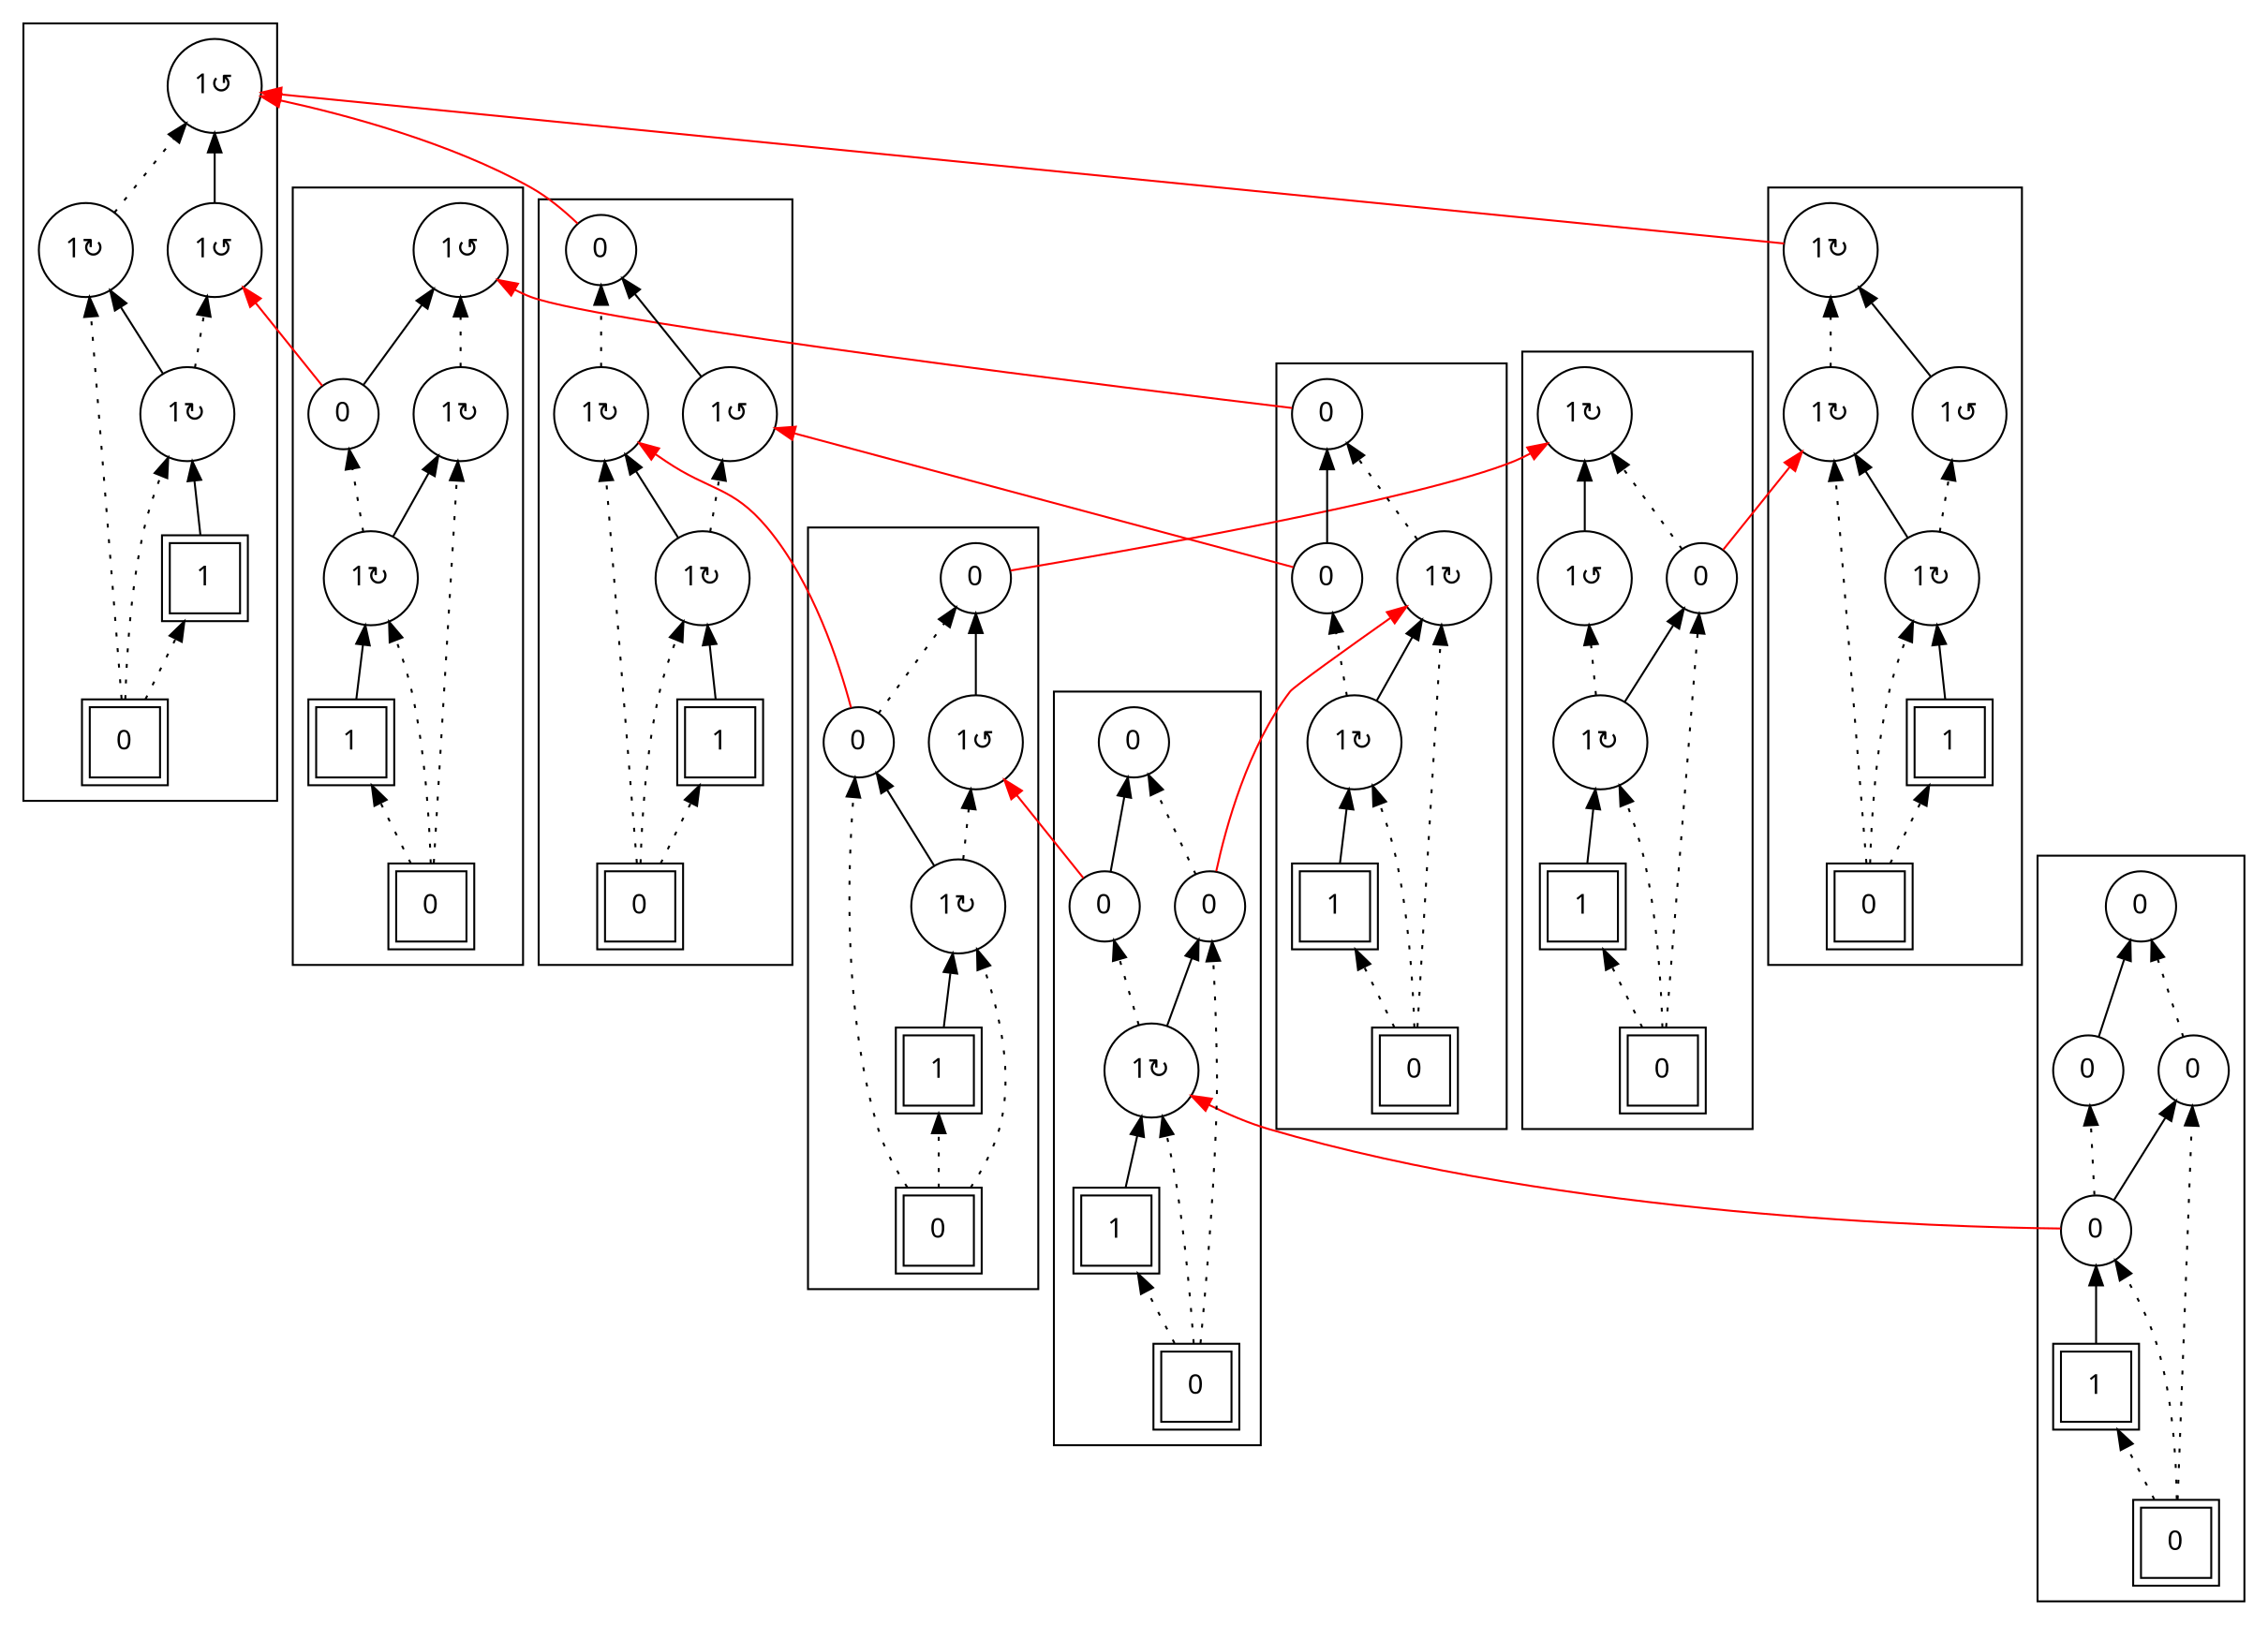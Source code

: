 digraph G {
rankdir = BT;
subgraph cluster_Player1X1XGround0X1XSausage10X1XSausage00X1XSausage30X1XSausage20X1X {
Node [ fontname="Apple Symbols"];
Player1X1XGround0X1XSausage10X1XSausage00X1XSausage30X1XSausage20X1X_Player[ label ="1"  shape=square peripheries=2 ];
Player1X1XGround0X1XSausage10X1XSausage00X1XSausage30X1XSausage20X1X_Ground[ label ="0"  shape=square peripheries=2 ];
Player1X1XGround0X1XSausage10X1XSausage00X1XSausage30X1XSausage20X1X_Sausage1[ label ="0"  shape=circle ];
Player1X1XGround0X1XSausage10X1XSausage00X1XSausage30X1XSausage20X1X_Sausage0[ label ="0"  shape=circle ];
Player1X1XGround0X1XSausage10X1XSausage00X1XSausage30X1XSausage20X1X_Sausage3[ label ="0"  shape=circle ];
Player1X1XGround0X1XSausage10X1XSausage00X1XSausage30X1XSausage20X1X_Sausage2[ label ="0"  shape=circle ];
	"Player1X1XGround0X1XSausage10X1XSausage00X1XSausage30X1XSausage20X1X_Ground" -> "Player1X1XGround0X1XSausage10X1XSausage00X1XSausage30X1XSausage20X1X_Player" [style=dotted];
	"Player1X1XGround0X1XSausage10X1XSausage00X1XSausage30X1XSausage20X1X_Player" -> "Player1X1XGround0X1XSausage10X1XSausage00X1XSausage30X1XSausage20X1X_Sausage1";
	"Player1X1XGround0X1XSausage10X1XSausage00X1XSausage30X1XSausage20X1X_Ground" -> "Player1X1XGround0X1XSausage10X1XSausage00X1XSausage30X1XSausage20X1X_Sausage1" [style=dotted];
	"Player1X1XGround0X1XSausage10X1XSausage00X1XSausage30X1XSausage20X1X_Sausage1" -> "Player1X1XGround0X1XSausage10X1XSausage00X1XSausage30X1XSausage20X1X_Sausage0" [style=dotted];
	"Player1X1XGround0X1XSausage10X1XSausage00X1XSausage30X1XSausage20X1X_Sausage1" -> "Player1X1XGround0X1XSausage10X1XSausage00X1XSausage30X1XSausage20X1X_Sausage3";
	"Player1X1XGround0X1XSausage10X1XSausage00X1XSausage30X1XSausage20X1X_Sausage0" -> "Player1X1XGround0X1XSausage10X1XSausage00X1XSausage30X1XSausage20X1X_Sausage2";
	"Player1X1XGround0X1XSausage10X1XSausage00X1XSausage30X1XSausage20X1X_Ground" -> "Player1X1XGround0X1XSausage10X1XSausage00X1XSausage30X1XSausage20X1X_Sausage3" [style=dotted];
	"Player1X1XGround0X1XSausage10X1XSausage00X1XSausage30X1XSausage20X1X_Sausage3" -> "Player1X1XGround0X1XSausage10X1XSausage00X1XSausage30X1XSausage20X1X_Sausage2" [style=dotted];
}
subgraph cluster_Player1X1XGround0X1XSausage11X2XSausage00X1XSausage30X1XSausage20X1X {
Node [ fontname="Apple Symbols"];
Player1X1XGround0X1XSausage11X2XSausage00X1XSausage30X1XSausage20X1X_Player[ label ="1"  shape=square peripheries=2 ];
Player1X1XGround0X1XSausage11X2XSausage00X1XSausage30X1XSausage20X1X_Ground[ label ="0"  shape=square peripheries=2 ];
Player1X1XGround0X1XSausage11X2XSausage00X1XSausage30X1XSausage20X1X_Sausage1[ label ="1&#8635;"  shape=circle ];
Player1X1XGround0X1XSausage11X2XSausage00X1XSausage30X1XSausage20X1X_Sausage0[ label ="0"  shape=circle ];
Player1X1XGround0X1XSausage11X2XSausage00X1XSausage30X1XSausage20X1X_Sausage3[ label ="0"  shape=circle ];
Player1X1XGround0X1XSausage11X2XSausage00X1XSausage30X1XSausage20X1X_Sausage2[ label ="0"  shape=circle ];
	"Player1X1XGround0X1XSausage11X2XSausage00X1XSausage30X1XSausage20X1X_Ground" -> "Player1X1XGround0X1XSausage11X2XSausage00X1XSausage30X1XSausage20X1X_Player" [style=dotted];
	"Player1X1XGround0X1XSausage11X2XSausage00X1XSausage30X1XSausage20X1X_Player" -> "Player1X1XGround0X1XSausage11X2XSausage00X1XSausage30X1XSausage20X1X_Sausage1";
	"Player1X1XGround0X1XSausage11X2XSausage00X1XSausage30X1XSausage20X1X_Ground" -> "Player1X1XGround0X1XSausage11X2XSausage00X1XSausage30X1XSausage20X1X_Sausage1" [style=dotted];
	"Player1X1XGround0X1XSausage11X2XSausage00X1XSausage30X1XSausage20X1X_Sausage1" -> "Player1X1XGround0X1XSausage11X2XSausage00X1XSausage30X1XSausage20X1X_Sausage0" [style=dotted];
	"Player1X1XGround0X1XSausage11X2XSausage00X1XSausage30X1XSausage20X1X_Sausage1" -> "Player1X1XGround0X1XSausage11X2XSausage00X1XSausage30X1XSausage20X1X_Sausage3";
	"Player1X1XGround0X1XSausage11X2XSausage00X1XSausage30X1XSausage20X1X_Sausage0" -> "Player1X1XGround0X1XSausage11X2XSausage00X1XSausage30X1XSausage20X1X_Sausage2";
	"Player1X1XGround0X1XSausage11X2XSausage00X1XSausage30X1XSausage20X1X_Ground" -> "Player1X1XGround0X1XSausage11X2XSausage00X1XSausage30X1XSausage20X1X_Sausage3" [style=dotted];
	"Player1X1XGround0X1XSausage11X2XSausage00X1XSausage30X1XSausage20X1X_Sausage3" -> "Player1X1XGround0X1XSausage11X2XSausage00X1XSausage30X1XSausage20X1X_Sausage2" [style=dotted];
}
subgraph cluster_Player1X1XGround0X1XSausage11X2XSausage01X0XSausage30X1XSausage20X1X {
Node [ fontname="Apple Symbols"];
Player1X1XGround0X1XSausage11X2XSausage01X0XSausage30X1XSausage20X1X_Player[ label ="1"  shape=square peripheries=2 ];
Player1X1XGround0X1XSausage11X2XSausage01X0XSausage30X1XSausage20X1X_Ground[ label ="0"  shape=square peripheries=2 ];
Player1X1XGround0X1XSausage11X2XSausage01X0XSausage30X1XSausage20X1X_Sausage1[ label ="1&#8635;"  shape=circle ];
Player1X1XGround0X1XSausage11X2XSausage01X0XSausage30X1XSausage20X1X_Sausage0[ label ="1&#8634;"  shape=circle ];
Player1X1XGround0X1XSausage11X2XSausage01X0XSausage30X1XSausage20X1X_Sausage3[ label ="0"  shape=circle ];
Player1X1XGround0X1XSausage11X2XSausage01X0XSausage30X1XSausage20X1X_Sausage2[ label ="0"  shape=circle ];
	"Player1X1XGround0X1XSausage11X2XSausage01X0XSausage30X1XSausage20X1X_Ground" -> "Player1X1XGround0X1XSausage11X2XSausage01X0XSausage30X1XSausage20X1X_Player" [style=dotted];
	"Player1X1XGround0X1XSausage11X2XSausage01X0XSausage30X1XSausage20X1X_Player" -> "Player1X1XGround0X1XSausage11X2XSausage01X0XSausage30X1XSausage20X1X_Sausage1";
	"Player1X1XGround0X1XSausage11X2XSausage01X0XSausage30X1XSausage20X1X_Ground" -> "Player1X1XGround0X1XSausage11X2XSausage01X0XSausage30X1XSausage20X1X_Sausage1" [style=dotted];
	"Player1X1XGround0X1XSausage11X2XSausage01X0XSausage30X1XSausage20X1X_Sausage1" -> "Player1X1XGround0X1XSausage11X2XSausage01X0XSausage30X1XSausage20X1X_Sausage0" [style=dotted];
	"Player1X1XGround0X1XSausage11X2XSausage01X0XSausage30X1XSausage20X1X_Sausage1" -> "Player1X1XGround0X1XSausage11X2XSausage01X0XSausage30X1XSausage20X1X_Sausage3";
	"Player1X1XGround0X1XSausage11X2XSausage01X0XSausage30X1XSausage20X1X_Sausage0" -> "Player1X1XGround0X1XSausage11X2XSausage01X0XSausage30X1XSausage20X1X_Sausage2";
	"Player1X1XGround0X1XSausage11X2XSausage01X0XSausage30X1XSausage20X1X_Ground" -> "Player1X1XGround0X1XSausage11X2XSausage01X0XSausage30X1XSausage20X1X_Sausage3" [style=dotted];
	"Player1X1XGround0X1XSausage11X2XSausage01X0XSausage30X1XSausage20X1X_Sausage3" -> "Player1X1XGround0X1XSausage11X2XSausage01X0XSausage30X1XSausage20X1X_Sausage2" [style=dotted];
}
subgraph cluster_Player1X1XGround0X1XSausage11X2XSausage00X1XSausage31X2XSausage20X1X {
Node [ fontname="Apple Symbols"];
Player1X1XGround0X1XSausage11X2XSausage00X1XSausage31X2XSausage20X1X_Player[ label ="1"  shape=square peripheries=2 ];
Player1X1XGround0X1XSausage11X2XSausage00X1XSausage31X2XSausage20X1X_Ground[ label ="0"  shape=square peripheries=2 ];
Player1X1XGround0X1XSausage11X2XSausage00X1XSausage31X2XSausage20X1X_Sausage1[ label ="1&#8635;"  shape=circle ];
Player1X1XGround0X1XSausage11X2XSausage00X1XSausage31X2XSausage20X1X_Sausage0[ label ="0"  shape=circle ];
Player1X1XGround0X1XSausage11X2XSausage00X1XSausage31X2XSausage20X1X_Sausage3[ label ="1&#8635;"  shape=circle ];
Player1X1XGround0X1XSausage11X2XSausage00X1XSausage31X2XSausage20X1X_Sausage2[ label ="0"  shape=circle ];
	"Player1X1XGround0X1XSausage11X2XSausage00X1XSausage31X2XSausage20X1X_Ground" -> "Player1X1XGround0X1XSausage11X2XSausage00X1XSausage31X2XSausage20X1X_Player" [style=dotted];
	"Player1X1XGround0X1XSausage11X2XSausage00X1XSausage31X2XSausage20X1X_Player" -> "Player1X1XGround0X1XSausage11X2XSausage00X1XSausage31X2XSausage20X1X_Sausage1";
	"Player1X1XGround0X1XSausage11X2XSausage00X1XSausage31X2XSausage20X1X_Ground" -> "Player1X1XGround0X1XSausage11X2XSausage00X1XSausage31X2XSausage20X1X_Sausage1" [style=dotted];
	"Player1X1XGround0X1XSausage11X2XSausage00X1XSausage31X2XSausage20X1X_Sausage1" -> "Player1X1XGround0X1XSausage11X2XSausage00X1XSausage31X2XSausage20X1X_Sausage0" [style=dotted];
	"Player1X1XGround0X1XSausage11X2XSausage00X1XSausage31X2XSausage20X1X_Sausage1" -> "Player1X1XGround0X1XSausage11X2XSausage00X1XSausage31X2XSausage20X1X_Sausage3";
	"Player1X1XGround0X1XSausage11X2XSausage00X1XSausage31X2XSausage20X1X_Sausage0" -> "Player1X1XGround0X1XSausage11X2XSausage00X1XSausage31X2XSausage20X1X_Sausage2";
	"Player1X1XGround0X1XSausage11X2XSausage00X1XSausage31X2XSausage20X1X_Ground" -> "Player1X1XGround0X1XSausage11X2XSausage00X1XSausage31X2XSausage20X1X_Sausage3" [style=dotted];
	"Player1X1XGround0X1XSausage11X2XSausage00X1XSausage31X2XSausage20X1X_Sausage3" -> "Player1X1XGround0X1XSausage11X2XSausage00X1XSausage31X2XSausage20X1X_Sausage2" [style=dotted];
}
subgraph cluster_Player1X1XGround0X1XSausage11X2XSausage01X0XSausage31X2XSausage20X1X {
Node [ fontname="Apple Symbols"];
Player1X1XGround0X1XSausage11X2XSausage01X0XSausage31X2XSausage20X1X_Player[ label ="1"  shape=square peripheries=2 ];
Player1X1XGround0X1XSausage11X2XSausage01X0XSausage31X2XSausage20X1X_Ground[ label ="0"  shape=square peripheries=2 ];
Player1X1XGround0X1XSausage11X2XSausage01X0XSausage31X2XSausage20X1X_Sausage1[ label ="1&#8635;"  shape=circle ];
Player1X1XGround0X1XSausage11X2XSausage01X0XSausage31X2XSausage20X1X_Sausage0[ label ="1&#8634;"  shape=circle ];
Player1X1XGround0X1XSausage11X2XSausage01X0XSausage31X2XSausage20X1X_Sausage3[ label ="1&#8635;"  shape=circle ];
Player1X1XGround0X1XSausage11X2XSausage01X0XSausage31X2XSausage20X1X_Sausage2[ label ="0"  shape=circle ];
	"Player1X1XGround0X1XSausage11X2XSausage01X0XSausage31X2XSausage20X1X_Ground" -> "Player1X1XGround0X1XSausage11X2XSausage01X0XSausage31X2XSausage20X1X_Player" [style=dotted];
	"Player1X1XGround0X1XSausage11X2XSausage01X0XSausage31X2XSausage20X1X_Player" -> "Player1X1XGround0X1XSausage11X2XSausage01X0XSausage31X2XSausage20X1X_Sausage1";
	"Player1X1XGround0X1XSausage11X2XSausage01X0XSausage31X2XSausage20X1X_Ground" -> "Player1X1XGround0X1XSausage11X2XSausage01X0XSausage31X2XSausage20X1X_Sausage1" [style=dotted];
	"Player1X1XGround0X1XSausage11X2XSausage01X0XSausage31X2XSausage20X1X_Sausage1" -> "Player1X1XGround0X1XSausage11X2XSausage01X0XSausage31X2XSausage20X1X_Sausage0" [style=dotted];
	"Player1X1XGround0X1XSausage11X2XSausage01X0XSausage31X2XSausage20X1X_Sausage1" -> "Player1X1XGround0X1XSausage11X2XSausage01X0XSausage31X2XSausage20X1X_Sausage3";
	"Player1X1XGround0X1XSausage11X2XSausage01X0XSausage31X2XSausage20X1X_Sausage0" -> "Player1X1XGround0X1XSausage11X2XSausage01X0XSausage31X2XSausage20X1X_Sausage2";
	"Player1X1XGround0X1XSausage11X2XSausage01X0XSausage31X2XSausage20X1X_Ground" -> "Player1X1XGround0X1XSausage11X2XSausage01X0XSausage31X2XSausage20X1X_Sausage3" [style=dotted];
	"Player1X1XGround0X1XSausage11X2XSausage01X0XSausage31X2XSausage20X1X_Sausage3" -> "Player1X1XGround0X1XSausage11X2XSausage01X0XSausage31X2XSausage20X1X_Sausage2" [style=dotted];
}
subgraph cluster_Player1X1XGround0X1XSausage11X2XSausage01X0XSausage30X1XSausage21X2X {
Node [ fontname="Apple Symbols"];
Player1X1XGround0X1XSausage11X2XSausage01X0XSausage30X1XSausage21X2X_Player[ label ="1"  shape=square peripheries=2 ];
Player1X1XGround0X1XSausage11X2XSausage01X0XSausage30X1XSausage21X2X_Ground[ label ="0"  shape=square peripheries=2 ];
Player1X1XGround0X1XSausage11X2XSausage01X0XSausage30X1XSausage21X2X_Sausage1[ label ="1&#8635;"  shape=circle ];
Player1X1XGround0X1XSausage11X2XSausage01X0XSausage30X1XSausage21X2X_Sausage0[ label ="1&#8634;"  shape=circle ];
Player1X1XGround0X1XSausage11X2XSausage01X0XSausage30X1XSausage21X2X_Sausage3[ label ="0"  shape=circle ];
Player1X1XGround0X1XSausage11X2XSausage01X0XSausage30X1XSausage21X2X_Sausage2[ label ="1&#8635;"  shape=circle ];
	"Player1X1XGround0X1XSausage11X2XSausage01X0XSausage30X1XSausage21X2X_Ground" -> "Player1X1XGround0X1XSausage11X2XSausage01X0XSausage30X1XSausage21X2X_Player" [style=dotted];
	"Player1X1XGround0X1XSausage11X2XSausage01X0XSausage30X1XSausage21X2X_Player" -> "Player1X1XGround0X1XSausage11X2XSausage01X0XSausage30X1XSausage21X2X_Sausage1";
	"Player1X1XGround0X1XSausage11X2XSausage01X0XSausage30X1XSausage21X2X_Ground" -> "Player1X1XGround0X1XSausage11X2XSausage01X0XSausage30X1XSausage21X2X_Sausage1" [style=dotted];
	"Player1X1XGround0X1XSausage11X2XSausage01X0XSausage30X1XSausage21X2X_Sausage1" -> "Player1X1XGround0X1XSausage11X2XSausage01X0XSausage30X1XSausage21X2X_Sausage0" [style=dotted];
	"Player1X1XGround0X1XSausage11X2XSausage01X0XSausage30X1XSausage21X2X_Sausage1" -> "Player1X1XGround0X1XSausage11X2XSausage01X0XSausage30X1XSausage21X2X_Sausage3";
	"Player1X1XGround0X1XSausage11X2XSausage01X0XSausage30X1XSausage21X2X_Sausage0" -> "Player1X1XGround0X1XSausage11X2XSausage01X0XSausage30X1XSausage21X2X_Sausage2";
	"Player1X1XGround0X1XSausage11X2XSausage01X0XSausage30X1XSausage21X2X_Ground" -> "Player1X1XGround0X1XSausage11X2XSausage01X0XSausage30X1XSausage21X2X_Sausage3" [style=dotted];
	"Player1X1XGround0X1XSausage11X2XSausage01X0XSausage30X1XSausage21X2X_Sausage3" -> "Player1X1XGround0X1XSausage11X2XSausage01X0XSausage30X1XSausage21X2X_Sausage2" [style=dotted];
}
subgraph cluster_Player1X1XGround0X1XSausage11X2XSausage00X1XSausage31X2XSausage21X0X {
Node [ fontname="Apple Symbols"];
Player1X1XGround0X1XSausage11X2XSausage00X1XSausage31X2XSausage21X0X_Player[ label ="1"  shape=square peripheries=2 ];
Player1X1XGround0X1XSausage11X2XSausage00X1XSausage31X2XSausage21X0X_Ground[ label ="0"  shape=square peripheries=2 ];
Player1X1XGround0X1XSausage11X2XSausage00X1XSausage31X2XSausage21X0X_Sausage1[ label ="1&#8635;"  shape=circle ];
Player1X1XGround0X1XSausage11X2XSausage00X1XSausage31X2XSausage21X0X_Sausage0[ label ="0"  shape=circle ];
Player1X1XGround0X1XSausage11X2XSausage00X1XSausage31X2XSausage21X0X_Sausage3[ label ="1&#8635;"  shape=circle ];
Player1X1XGround0X1XSausage11X2XSausage00X1XSausage31X2XSausage21X0X_Sausage2[ label ="1&#8634;"  shape=circle ];
	"Player1X1XGround0X1XSausage11X2XSausage00X1XSausage31X2XSausage21X0X_Ground" -> "Player1X1XGround0X1XSausage11X2XSausage00X1XSausage31X2XSausage21X0X_Player" [style=dotted];
	"Player1X1XGround0X1XSausage11X2XSausage00X1XSausage31X2XSausage21X0X_Player" -> "Player1X1XGround0X1XSausage11X2XSausage00X1XSausage31X2XSausage21X0X_Sausage1";
	"Player1X1XGround0X1XSausage11X2XSausage00X1XSausage31X2XSausage21X0X_Ground" -> "Player1X1XGround0X1XSausage11X2XSausage00X1XSausage31X2XSausage21X0X_Sausage1" [style=dotted];
	"Player1X1XGround0X1XSausage11X2XSausage00X1XSausage31X2XSausage21X0X_Sausage1" -> "Player1X1XGround0X1XSausage11X2XSausage00X1XSausage31X2XSausage21X0X_Sausage0" [style=dotted];
	"Player1X1XGround0X1XSausage11X2XSausage00X1XSausage31X2XSausage21X0X_Sausage1" -> "Player1X1XGround0X1XSausage11X2XSausage00X1XSausage31X2XSausage21X0X_Sausage3";
	"Player1X1XGround0X1XSausage11X2XSausage00X1XSausage31X2XSausage21X0X_Sausage0" -> "Player1X1XGround0X1XSausage11X2XSausage00X1XSausage31X2XSausage21X0X_Sausage2";
	"Player1X1XGround0X1XSausage11X2XSausage00X1XSausage31X2XSausage21X0X_Ground" -> "Player1X1XGround0X1XSausage11X2XSausage00X1XSausage31X2XSausage21X0X_Sausage3" [style=dotted];
	"Player1X1XGround0X1XSausage11X2XSausage00X1XSausage31X2XSausage21X0X_Sausage3" -> "Player1X1XGround0X1XSausage11X2XSausage00X1XSausage31X2XSausage21X0X_Sausage2" [style=dotted];
}
subgraph cluster_Player1X1XGround0X1XSausage11X2XSausage01X0XSausage31X2XSausage21X0X {
Node [ fontname="Apple Symbols"];
Player1X1XGround0X1XSausage11X2XSausage01X0XSausage31X2XSausage21X0X_Player[ label ="1"  shape=square peripheries=2 ];
Player1X1XGround0X1XSausage11X2XSausage01X0XSausage31X2XSausage21X0X_Ground[ label ="0"  shape=square peripheries=2 ];
Player1X1XGround0X1XSausage11X2XSausage01X0XSausage31X2XSausage21X0X_Sausage1[ label ="1&#8635;"  shape=circle ];
Player1X1XGround0X1XSausage11X2XSausage01X0XSausage31X2XSausage21X0X_Sausage0[ label ="1&#8634;"  shape=circle ];
Player1X1XGround0X1XSausage11X2XSausage01X0XSausage31X2XSausage21X0X_Sausage3[ label ="1&#8635;"  shape=circle ];
Player1X1XGround0X1XSausage11X2XSausage01X0XSausage31X2XSausage21X0X_Sausage2[ label ="1&#8634;"  shape=circle ];
	"Player1X1XGround0X1XSausage11X2XSausage01X0XSausage31X2XSausage21X0X_Ground" -> "Player1X1XGround0X1XSausage11X2XSausage01X0XSausage31X2XSausage21X0X_Player" [style=dotted];
	"Player1X1XGround0X1XSausage11X2XSausage01X0XSausage31X2XSausage21X0X_Player" -> "Player1X1XGround0X1XSausage11X2XSausage01X0XSausage31X2XSausage21X0X_Sausage1";
	"Player1X1XGround0X1XSausage11X2XSausage01X0XSausage31X2XSausage21X0X_Ground" -> "Player1X1XGround0X1XSausage11X2XSausage01X0XSausage31X2XSausage21X0X_Sausage1" [style=dotted];
	"Player1X1XGround0X1XSausage11X2XSausage01X0XSausage31X2XSausage21X0X_Sausage1" -> "Player1X1XGround0X1XSausage11X2XSausage01X0XSausage31X2XSausage21X0X_Sausage0" [style=dotted];
	"Player1X1XGround0X1XSausage11X2XSausage01X0XSausage31X2XSausage21X0X_Sausage1" -> "Player1X1XGround0X1XSausage11X2XSausage01X0XSausage31X2XSausage21X0X_Sausage3";
	"Player1X1XGround0X1XSausage11X2XSausage01X0XSausage31X2XSausage21X0X_Sausage0" -> "Player1X1XGround0X1XSausage11X2XSausage01X0XSausage31X2XSausage21X0X_Sausage2";
	"Player1X1XGround0X1XSausage11X2XSausage01X0XSausage31X2XSausage21X0X_Ground" -> "Player1X1XGround0X1XSausage11X2XSausage01X0XSausage31X2XSausage21X0X_Sausage3" [style=dotted];
	"Player1X1XGround0X1XSausage11X2XSausage01X0XSausage31X2XSausage21X0X_Sausage3" -> "Player1X1XGround0X1XSausage11X2XSausage01X0XSausage31X2XSausage21X0X_Sausage2" [style=dotted];
}
subgraph cluster_Player1X1XGround0X1XSausage11X2XSausage01X0XSausage31X2XSausage21X2X {
Node [ fontname="Apple Symbols"];
Player1X1XGround0X1XSausage11X2XSausage01X0XSausage31X2XSausage21X2X_Player[ label ="1"  shape=square peripheries=2 ];
Player1X1XGround0X1XSausage11X2XSausage01X0XSausage31X2XSausage21X2X_Ground[ label ="0"  shape=square peripheries=2 ];
Player1X1XGround0X1XSausage11X2XSausage01X0XSausage31X2XSausage21X2X_Sausage1[ label ="1&#8635;"  shape=circle ];
Player1X1XGround0X1XSausage11X2XSausage01X0XSausage31X2XSausage21X2X_Sausage0[ label ="1&#8634;"  shape=circle ];
Player1X1XGround0X1XSausage11X2XSausage01X0XSausage31X2XSausage21X2X_Sausage3[ label ="1&#8635;"  shape=circle ];
Player1X1XGround0X1XSausage11X2XSausage01X0XSausage31X2XSausage21X2X_Sausage2[ label ="1&#8635;"  shape=circle ];
	"Player1X1XGround0X1XSausage11X2XSausage01X0XSausage31X2XSausage21X2X_Ground" -> "Player1X1XGround0X1XSausage11X2XSausage01X0XSausage31X2XSausage21X2X_Player" [style=dotted];
	"Player1X1XGround0X1XSausage11X2XSausage01X0XSausage31X2XSausage21X2X_Player" -> "Player1X1XGround0X1XSausage11X2XSausage01X0XSausage31X2XSausage21X2X_Sausage1";
	"Player1X1XGround0X1XSausage11X2XSausage01X0XSausage31X2XSausage21X2X_Ground" -> "Player1X1XGround0X1XSausage11X2XSausage01X0XSausage31X2XSausage21X2X_Sausage1" [style=dotted];
	"Player1X1XGround0X1XSausage11X2XSausage01X0XSausage31X2XSausage21X2X_Sausage1" -> "Player1X1XGround0X1XSausage11X2XSausage01X0XSausage31X2XSausage21X2X_Sausage0" [style=dotted];
	"Player1X1XGround0X1XSausage11X2XSausage01X0XSausage31X2XSausage21X2X_Sausage1" -> "Player1X1XGround0X1XSausage11X2XSausage01X0XSausage31X2XSausage21X2X_Sausage3";
	"Player1X1XGround0X1XSausage11X2XSausage01X0XSausage31X2XSausage21X2X_Sausage0" -> "Player1X1XGround0X1XSausage11X2XSausage01X0XSausage31X2XSausage21X2X_Sausage2";
	"Player1X1XGround0X1XSausage11X2XSausage01X0XSausage31X2XSausage21X2X_Ground" -> "Player1X1XGround0X1XSausage11X2XSausage01X0XSausage31X2XSausage21X2X_Sausage3" [style=dotted];
	"Player1X1XGround0X1XSausage11X2XSausage01X0XSausage31X2XSausage21X2X_Sausage3" -> "Player1X1XGround0X1XSausage11X2XSausage01X0XSausage31X2XSausage21X2X_Sausage2" [style=dotted];
}
	"Player1X1XGround0X1XSausage10X1XSausage00X1XSausage30X1XSausage20X1X_Sausage1" -> "Player1X1XGround0X1XSausage11X2XSausage00X1XSausage30X1XSausage20X1X_Sausage1" [ ltail = Player1X1XGround0X1XSausage10X1XSausage00X1XSausage30X1XSausage20X1X_Sausage1 rtail = Player1X1XGround0X1XSausage11X2XSausage00X1XSausage30X1XSausage20X1X_Sausage1 color=red ];
	"Player1X1XGround0X1XSausage11X2XSausage00X1XSausage30X1XSausage20X1X_Sausage0" -> "Player1X1XGround0X1XSausage11X2XSausage01X0XSausage30X1XSausage20X1X_Sausage0" [ ltail = Player1X1XGround0X1XSausage11X2XSausage00X1XSausage30X1XSausage20X1X_Sausage0 rtail = Player1X1XGround0X1XSausage11X2XSausage01X0XSausage30X1XSausage20X1X_Sausage0 color=red ];
	"Player1X1XGround0X1XSausage11X2XSausage00X1XSausage30X1XSausage20X1X_Sausage3" -> "Player1X1XGround0X1XSausage11X2XSausage00X1XSausage31X2XSausage20X1X_Sausage3" [ ltail = Player1X1XGround0X1XSausage11X2XSausage00X1XSausage30X1XSausage20X1X_Sausage3 rtail = Player1X1XGround0X1XSausage11X2XSausage00X1XSausage31X2XSausage20X1X_Sausage3 color=red ];
	"Player1X1XGround0X1XSausage11X2XSausage01X0XSausage30X1XSausage20X1X_Sausage3" -> "Player1X1XGround0X1XSausage11X2XSausage01X0XSausage31X2XSausage20X1X_Sausage3" [ ltail = Player1X1XGround0X1XSausage11X2XSausage01X0XSausage30X1XSausage20X1X_Sausage3 rtail = Player1X1XGround0X1XSausage11X2XSausage01X0XSausage31X2XSausage20X1X_Sausage3 color=red ];
	"Player1X1XGround0X1XSausage11X2XSausage01X0XSausage30X1XSausage20X1X_Sausage2" -> "Player1X1XGround0X1XSausage11X2XSausage01X0XSausage30X1XSausage21X2X_Sausage2" [ ltail = Player1X1XGround0X1XSausage11X2XSausage01X0XSausage30X1XSausage20X1X_Sausage2 rtail = Player1X1XGround0X1XSausage11X2XSausage01X0XSausage30X1XSausage21X2X_Sausage2 color=red ];
	"Player1X1XGround0X1XSausage11X2XSausage00X1XSausage31X2XSausage20X1X_Sausage0" -> "Player1X1XGround0X1XSausage11X2XSausage01X0XSausage31X2XSausage20X1X_Sausage0" [ ltail = Player1X1XGround0X1XSausage11X2XSausage00X1XSausage31X2XSausage20X1X_Sausage0 rtail = Player1X1XGround0X1XSausage11X2XSausage01X0XSausage31X2XSausage20X1X_Sausage0 color=red ];
	"Player1X1XGround0X1XSausage11X2XSausage00X1XSausage31X2XSausage20X1X_Sausage2" -> "Player1X1XGround0X1XSausage11X2XSausage00X1XSausage31X2XSausage21X0X_Sausage2" [ ltail = Player1X1XGround0X1XSausage11X2XSausage00X1XSausage31X2XSausage20X1X_Sausage2 rtail = Player1X1XGround0X1XSausage11X2XSausage00X1XSausage31X2XSausage21X0X_Sausage2 color=red ];
	"Player1X1XGround0X1XSausage11X2XSausage01X0XSausage31X2XSausage20X1X_Sausage2" -> "Player1X1XGround0X1XSausage11X2XSausage01X0XSausage31X2XSausage21X0X_Sausage2" [ ltail = Player1X1XGround0X1XSausage11X2XSausage01X0XSausage31X2XSausage20X1X_Sausage2 rtail = Player1X1XGround0X1XSausage11X2XSausage01X0XSausage31X2XSausage21X0X_Sausage2 color=red ];
	"Player1X1XGround0X1XSausage11X2XSausage01X0XSausage30X1XSausage21X2X_Sausage3" -> "Player1X1XGround0X1XSausage11X2XSausage01X0XSausage31X2XSausage21X2X_Sausage3" [ ltail = Player1X1XGround0X1XSausage11X2XSausage01X0XSausage30X1XSausage21X2X_Sausage3 rtail = Player1X1XGround0X1XSausage11X2XSausage01X0XSausage31X2XSausage21X2X_Sausage3 color=red ];
	"Player1X1XGround0X1XSausage11X2XSausage00X1XSausage31X2XSausage21X0X_Sausage0" -> "Player1X1XGround0X1XSausage11X2XSausage01X0XSausage31X2XSausage21X0X_Sausage0" [ ltail = Player1X1XGround0X1XSausage11X2XSausage00X1XSausage31X2XSausage21X0X_Sausage0 rtail = Player1X1XGround0X1XSausage11X2XSausage01X0XSausage31X2XSausage21X0X_Sausage0 color=red ];
	"Player1X1XGround0X1XSausage11X2XSausage01X0XSausage31X2XSausage21X2X_Sausage2" -> "Player1X1XGround0X1XSausage11X2XSausage01X0XSausage31X2XSausage21X0X_Sausage2" [ ltail = Player1X1XGround0X1XSausage11X2XSausage01X0XSausage31X2XSausage21X2X_Sausage2 rtail = Player1X1XGround0X1XSausage11X2XSausage01X0XSausage31X2XSausage21X0X_Sausage2 color=red ];
}
